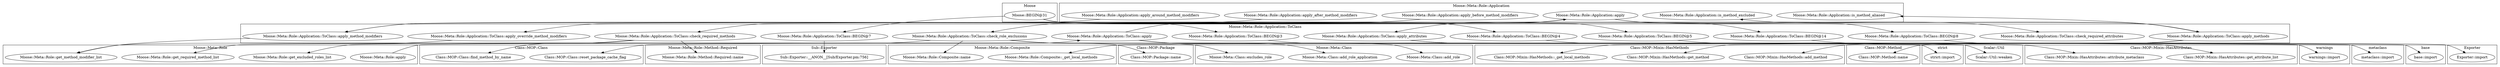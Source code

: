 digraph {
graph [overlap=false]
subgraph cluster_Sub_Exporter {
	label="Sub::Exporter";
	"Sub::Exporter::__ANON__[Sub/Exporter.pm:756]";
}
subgraph cluster_Moose_Meta_Role_Composite {
	label="Moose::Meta::Role::Composite";
	"Moose::Meta::Role::Composite::_get_local_methods";
	"Moose::Meta::Role::Composite::name";
}
subgraph cluster_warnings {
	label="warnings";
	"warnings::import";
}
subgraph cluster_base {
	label="base";
	"base::import";
}
subgraph cluster_strict {
	label="strict";
	"strict::import";
}
subgraph cluster_Class_MOP_Class {
	label="Class::MOP::Class";
	"Class::MOP::Class::find_method_by_name";
	"Class::MOP::Class::reset_package_cache_flag";
}
subgraph cluster_Class_MOP_Mixin_HasMethods {
	label="Class::MOP::Mixin::HasMethods";
	"Class::MOP::Mixin::HasMethods::add_method";
	"Class::MOP::Mixin::HasMethods::get_method";
	"Class::MOP::Mixin::HasMethods::_get_local_methods";
}
subgraph cluster_Moose_Meta_Role {
	label="Moose::Meta::Role";
	"Moose::Meta::Role::get_method_modifier_list";
	"Moose::Meta::Role::get_required_method_list";
	"Moose::Meta::Role::get_excluded_roles_list";
	"Moose::Meta::Role::apply";
}
subgraph cluster_Moose {
	label="Moose";
	"Moose::BEGIN@31";
}
subgraph cluster_Exporter {
	label="Exporter";
	"Exporter::import";
}
subgraph cluster_metaclass {
	label="metaclass";
	"metaclass::import";
}
subgraph cluster_Scalar_Util {
	label="Scalar::Util";
	"Scalar::Util::weaken";
}
subgraph cluster_Class_MOP_Package {
	label="Class::MOP::Package";
	"Class::MOP::Package::name";
}
subgraph cluster_Moose_Meta_Class {
	label="Moose::Meta::Class";
	"Moose::Meta::Class::add_role";
	"Moose::Meta::Class::excludes_role";
	"Moose::Meta::Class::add_role_application";
}
subgraph cluster_Moose_Meta_Role_Method_Required {
	label="Moose::Meta::Role::Method::Required";
	"Moose::Meta::Role::Method::Required::name";
}
subgraph cluster_Class_MOP_Mixin_HasAttributes {
	label="Class::MOP::Mixin::HasAttributes";
	"Class::MOP::Mixin::HasAttributes::get_attribute_list";
	"Class::MOP::Mixin::HasAttributes::attribute_metaclass";
}
subgraph cluster_Class_MOP_Method {
	label="Class::MOP::Method";
	"Class::MOP::Method::name";
}
subgraph cluster_Moose_Meta_Role_Application {
	label="Moose::Meta::Role::Application";
	"Moose::Meta::Role::Application::is_method_excluded";
	"Moose::Meta::Role::Application::is_method_aliased";
	"Moose::Meta::Role::Application::apply_before_method_modifiers";
	"Moose::Meta::Role::Application::apply_after_method_modifiers";
	"Moose::Meta::Role::Application::apply_around_method_modifiers";
	"Moose::Meta::Role::Application::apply";
}
subgraph cluster_Moose_Meta_Role_Application_ToClass {
	label="Moose::Meta::Role::Application::ToClass";
	"Moose::Meta::Role::Application::ToClass::check_required_methods";
	"Moose::Meta::Role::Application::ToClass::BEGIN@7";
	"Moose::Meta::Role::Application::ToClass::check_role_exclusions";
	"Moose::Meta::Role::Application::ToClass::apply_methods";
	"Moose::Meta::Role::Application::ToClass::BEGIN@3";
	"Moose::Meta::Role::Application::ToClass::apply";
	"Moose::Meta::Role::Application::ToClass::apply_attributes";
	"Moose::Meta::Role::Application::ToClass::BEGIN@4";
	"Moose::Meta::Role::Application::ToClass::apply_override_method_modifiers";
	"Moose::Meta::Role::Application::ToClass::BEGIN@5";
	"Moose::Meta::Role::Application::ToClass::check_required_attributes";
	"Moose::Meta::Role::Application::ToClass::BEGIN@14";
	"Moose::Meta::Role::Application::ToClass::BEGIN@8";
	"Moose::Meta::Role::Application::ToClass::apply_method_modifiers";
}
"Moose::Meta::Role::Application::ToClass::BEGIN@8" -> "Exporter::import";
"Moose::Meta::Role::Application::apply" -> "Moose::Meta::Role::Application::ToClass::check_required_attributes";
"Moose::Meta::Role::Application::ToClass::apply" -> "Moose::Meta::Class::add_role_application";
"Moose::Meta::Role::Application::ToClass::apply_attributes" -> "Class::MOP::Mixin::HasAttributes::get_attribute_list";
"Moose::Meta::Role::Application::ToClass::check_role_exclusions" -> "Moose::Meta::Role::get_excluded_roles_list";
"Moose::Meta::Role::Application::apply" -> "Moose::Meta::Role::Application::ToClass::check_required_methods";
"Moose::Meta::Role::Application::ToClass::apply" -> "Moose::Meta::Role::Application::apply";
"Moose::Meta::Role::Application::ToClass::BEGIN@5" -> "metaclass::import";
"Moose::Meta::Role::Application::apply" -> "Moose::Meta::Role::Application::ToClass::check_role_exclusions";
"Moose::Meta::Role::Application::ToClass::apply_methods" -> "Class::MOP::Method::name";
"Moose::BEGIN@31" -> "Moose::Meta::Role::Application::ToClass::BEGIN@5";
"Moose::Meta::Role::Application::ToClass::BEGIN@14" -> "base::import";
"Moose::Meta::Role::Application::ToClass::BEGIN@7" -> "Sub::Exporter::__ANON__[Sub/Exporter.pm:756]";
"Moose::Meta::Role::Application::ToClass::BEGIN@4" -> "warnings::import";
"Moose::Meta::Role::Application::ToClass::apply_override_method_modifiers" -> "Moose::Meta::Role::get_method_modifier_list";
"Moose::Meta::Role::Application::ToClass::apply_method_modifiers" -> "Moose::Meta::Role::get_method_modifier_list";
"Moose::Meta::Role::Application::ToClass::apply_attributes" -> "Class::MOP::Mixin::HasAttributes::attribute_metaclass";
"Moose::Meta::Role::Application::ToClass::check_role_exclusions" -> "Class::MOP::Package::name";
"Moose::Meta::Role::Application::ToClass::apply" -> "Moose::Meta::Class::add_role";
"Moose::Meta::Role::apply" -> "Moose::Meta::Role::Application::ToClass::apply";
"Moose::Meta::Role::Application::ToClass::BEGIN@3" -> "strict::import";
"Moose::Meta::Role::Application::ToClass::apply_methods" -> "Class::MOP::Mixin::HasMethods::_get_local_methods";
"Moose::Meta::Role::Application::ToClass::apply_methods" -> "Moose::Meta::Role::Application::is_method_aliased";
"Moose::Meta::Role::Application::ToClass::apply_methods" -> "Class::MOP::Mixin::HasMethods::get_method";
"Moose::Meta::Role::Application::ToClass::apply_methods" -> "Moose::Meta::Role::Application::is_method_excluded";
"Moose::Meta::Role::Application::apply_before_method_modifiers" -> "Moose::Meta::Role::Application::ToClass::apply_method_modifiers";
"Moose::Meta::Role::Application::apply_around_method_modifiers" -> "Moose::Meta::Role::Application::ToClass::apply_method_modifiers";
"Moose::Meta::Role::Application::apply_after_method_modifiers" -> "Moose::Meta::Role::Application::ToClass::apply_method_modifiers";
"Moose::BEGIN@31" -> "Moose::Meta::Role::Application::ToClass::BEGIN@4";
"Moose::Meta::Role::Application::ToClass::apply_methods" -> "Moose::Meta::Role::Composite::_get_local_methods";
"Moose::Meta::Role::Application::ToClass::check_role_exclusions" -> "Moose::Meta::Role::Composite::name";
"Moose::Meta::Role::Application::apply" -> "Moose::Meta::Role::Application::ToClass::apply_methods";
"Moose::Meta::Role::Application::ToClass::apply" -> "Scalar::Util::weaken";
"Moose::BEGIN@31" -> "Moose::Meta::Role::Application::ToClass::BEGIN@8";
"Moose::Meta::Role::Application::ToClass::check_role_exclusions" -> "Moose::Meta::Class::excludes_role";
"Moose::BEGIN@31" -> "Moose::Meta::Role::Application::ToClass::BEGIN@3";
"Moose::Meta::Role::Application::apply" -> "Moose::Meta::Role::Application::ToClass::apply_attributes";
"Moose::Meta::Role::Application::ToClass::apply_methods" -> "Class::MOP::Class::reset_package_cache_flag";
"Moose::Meta::Role::Application::ToClass::check_required_methods" -> "Class::MOP::Class::find_method_by_name";
"Moose::Meta::Role::Application::ToClass::check_required_methods" -> "Moose::Meta::Role::Method::Required::name";
"Moose::Meta::Role::Application::apply" -> "Moose::Meta::Role::Application::ToClass::apply_override_method_modifiers";
"Moose::BEGIN@31" -> "Moose::Meta::Role::Application::ToClass::BEGIN@14";
"Moose::Meta::Role::Application::ToClass::check_required_methods" -> "Moose::Meta::Role::get_required_method_list";
"Moose::Meta::Role::Application::ToClass::apply_methods" -> "Class::MOP::Mixin::HasMethods::add_method";
"Moose::BEGIN@31" -> "Moose::Meta::Role::Application::ToClass::BEGIN@7";
}
